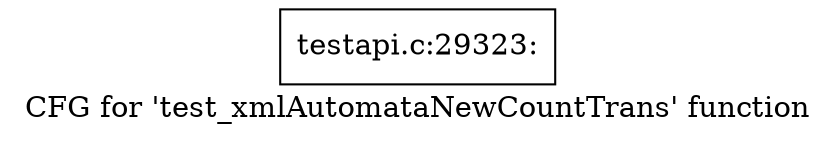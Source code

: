 digraph "CFG for 'test_xmlAutomataNewCountTrans' function" {
	label="CFG for 'test_xmlAutomataNewCountTrans' function";

	Node0x5093cf0 [shape=record,label="{testapi.c:29323:}"];
}

